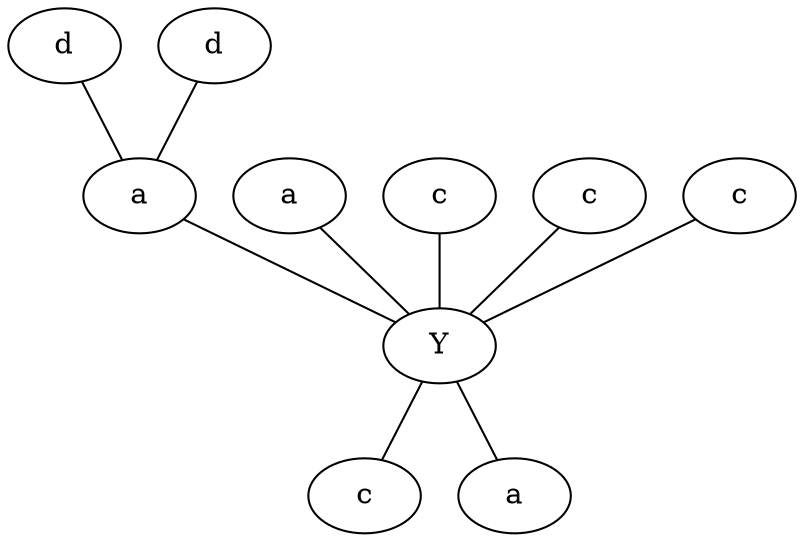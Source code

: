 graph Barry4P1 {
	2 [label=d]
	3 [label=a]
	4 [label=c]
	5 [label=d]
	1 [label=c]
	6 [label=a]
	0 [label=c]
	2 -- 6
	5 -- 6
	7 [label=Y]
	8 [label=c]
	9 [label=a]
	7 -- 8
	7 -- 9
	1 -- 7
	6 -- 7
	3 -- 7
	4 -- 7
	0 -- 7
}
